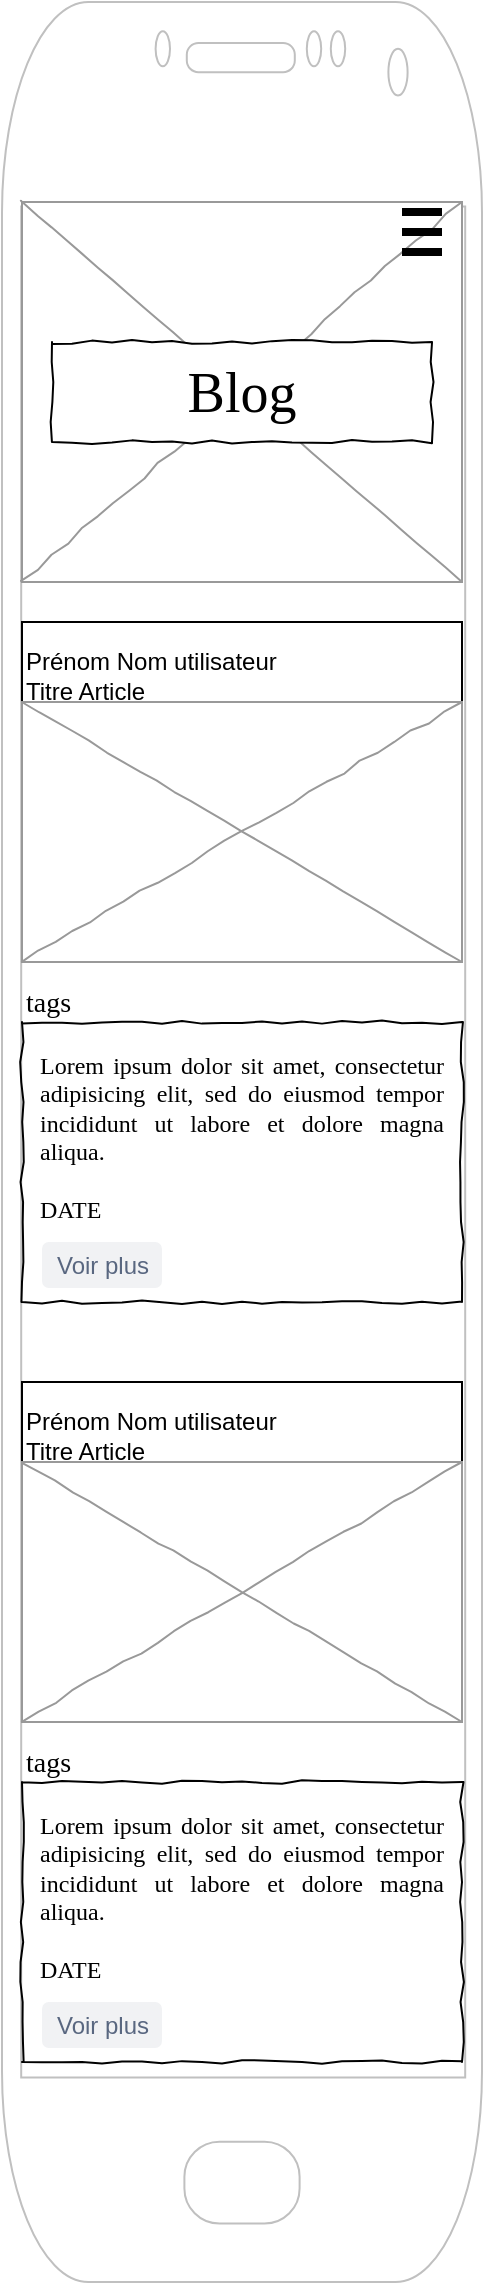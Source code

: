 <mxfile version="20.2.3" type="device"><diagram id="xnJoWgMMBiW6OhbIe6ii" name="Page-1"><mxGraphModel dx="460" dy="725" grid="1" gridSize="10" guides="1" tooltips="1" connect="1" arrows="1" fold="1" page="1" pageScale="1" pageWidth="827" pageHeight="1169" math="0" shadow="0"><root><mxCell id="0"/><mxCell id="1" parent="0"/><mxCell id="urDfWOEwDduTtySnPn44-1" value="" style="verticalLabelPosition=bottom;verticalAlign=top;html=1;shadow=0;dashed=0;strokeWidth=1;shape=mxgraph.android.phone2;strokeColor=#c0c0c0;" vertex="1" parent="1"><mxGeometry x="310" y="10" width="240" height="1140" as="geometry"/></mxCell><mxCell id="urDfWOEwDduTtySnPn44-2" value="" style="verticalLabelPosition=bottom;shadow=0;dashed=0;align=center;html=1;verticalAlign=top;strokeWidth=1;shape=mxgraph.mockup.graphics.simpleIcon;strokeColor=#999999;rounded=0;labelBackgroundColor=none;fontFamily=Verdana;fontSize=14;fontColor=#000000;comic=1;" vertex="1" parent="1"><mxGeometry x="320" y="110" width="220" height="190" as="geometry"/></mxCell><mxCell id="urDfWOEwDduTtySnPn44-3" value="Blog" style="whiteSpace=wrap;html=1;rounded=0;shadow=0;labelBackgroundColor=none;strokeWidth=1;fontFamily=Verdana;fontSize=28;align=center;comic=1;" vertex="1" parent="1"><mxGeometry x="335" y="180" width="190" height="50" as="geometry"/></mxCell><mxCell id="urDfWOEwDduTtySnPn44-4" value="" style="line;strokeWidth=4;html=1;perimeter=backbonePerimeter;points=[];outlineConnect=0;" vertex="1" parent="1"><mxGeometry x="510" y="110" width="20" height="10" as="geometry"/></mxCell><mxCell id="urDfWOEwDduTtySnPn44-5" value="" style="line;strokeWidth=4;html=1;perimeter=backbonePerimeter;points=[];outlineConnect=0;" vertex="1" parent="1"><mxGeometry x="510" y="120" width="20" height="10" as="geometry"/></mxCell><mxCell id="urDfWOEwDduTtySnPn44-6" value="" style="line;strokeWidth=4;html=1;perimeter=backbonePerimeter;points=[];outlineConnect=0;" vertex="1" parent="1"><mxGeometry x="510" y="130" width="20" height="10" as="geometry"/></mxCell><mxCell id="urDfWOEwDduTtySnPn44-7" value="&lt;br&gt;Prénom Nom utilisateur&amp;nbsp;&lt;br&gt;Titre Article&lt;br&gt;" style="rounded=0;whiteSpace=wrap;html=1;align=left;" vertex="1" parent="1"><mxGeometry x="320" y="320" width="220" height="40" as="geometry"/></mxCell><mxCell id="urDfWOEwDduTtySnPn44-8" value="" style="verticalLabelPosition=bottom;shadow=0;dashed=0;align=center;html=1;verticalAlign=top;strokeWidth=1;shape=mxgraph.mockup.graphics.simpleIcon;strokeColor=#999999;rounded=0;labelBackgroundColor=none;fontFamily=Verdana;fontSize=14;fontColor=#000000;comic=1;" vertex="1" parent="1"><mxGeometry x="320" y="360" width="220" height="130" as="geometry"/></mxCell><mxCell id="urDfWOEwDduTtySnPn44-9" value="tags" style="text;html=1;points=[];align=left;verticalAlign=top;spacingTop=-4;fontSize=14;fontFamily=Verdana" vertex="1" parent="1"><mxGeometry x="320" y="500" width="155" height="20" as="geometry"/></mxCell><mxCell id="urDfWOEwDduTtySnPn44-10" value="&lt;div style=&quot;text-align: justify&quot;&gt;&lt;span&gt;Lorem ipsum dolor sit amet, consectetur adipisicing elit, sed do eiusmod tempor incididunt ut labore et dolore magna aliqua.&amp;nbsp;&lt;/span&gt;&lt;/div&gt;&lt;div style=&quot;text-align: justify&quot;&gt;&lt;br&gt;&lt;/div&gt;&lt;div style=&quot;text-align: justify&quot;&gt;&lt;span&gt;DATE&amp;nbsp;&lt;/span&gt;&lt;/div&gt;" style="whiteSpace=wrap;html=1;rounded=0;shadow=0;labelBackgroundColor=none;strokeWidth=1;fillColor=none;fontFamily=Verdana;fontSize=12;align=center;verticalAlign=top;spacing=10;comic=1;" vertex="1" parent="1"><mxGeometry x="320" y="520" width="220" height="140" as="geometry"/></mxCell><mxCell id="urDfWOEwDduTtySnPn44-22" value="Voir plus" style="rounded=1;fillColor=#F1F2F4;strokeColor=none;html=1;fontColor=#596780;align=center;verticalAlign=middle;fontStyle=0;fontSize=12;sketch=0;" vertex="1" parent="1"><mxGeometry x="330" y="630" width="60" height="23" as="geometry"/></mxCell><mxCell id="urDfWOEwDduTtySnPn44-34" value="&lt;br&gt;Prénom Nom utilisateur&amp;nbsp;&lt;br&gt;Titre Article&lt;br&gt;" style="rounded=0;whiteSpace=wrap;html=1;align=left;" vertex="1" parent="1"><mxGeometry x="320" y="700" width="220" height="40" as="geometry"/></mxCell><mxCell id="urDfWOEwDduTtySnPn44-35" value="" style="verticalLabelPosition=bottom;shadow=0;dashed=0;align=center;html=1;verticalAlign=top;strokeWidth=1;shape=mxgraph.mockup.graphics.simpleIcon;strokeColor=#999999;rounded=0;labelBackgroundColor=none;fontFamily=Verdana;fontSize=14;fontColor=#000000;comic=1;" vertex="1" parent="1"><mxGeometry x="320" y="740" width="220" height="130" as="geometry"/></mxCell><mxCell id="urDfWOEwDduTtySnPn44-36" value="tags" style="text;html=1;points=[];align=left;verticalAlign=top;spacingTop=-4;fontSize=14;fontFamily=Verdana" vertex="1" parent="1"><mxGeometry x="320" y="880" width="155" height="20" as="geometry"/></mxCell><mxCell id="urDfWOEwDduTtySnPn44-37" value="&lt;div style=&quot;text-align: justify&quot;&gt;&lt;span&gt;Lorem ipsum dolor sit amet, consectetur adipisicing elit, sed do eiusmod tempor incididunt ut labore et dolore magna aliqua.&amp;nbsp;&lt;/span&gt;&lt;/div&gt;&lt;div style=&quot;text-align: justify&quot;&gt;&lt;br&gt;&lt;/div&gt;&lt;div style=&quot;text-align: justify&quot;&gt;&lt;span&gt;DATE&amp;nbsp;&lt;/span&gt;&lt;/div&gt;" style="whiteSpace=wrap;html=1;rounded=0;shadow=0;labelBackgroundColor=none;strokeWidth=1;fillColor=none;fontFamily=Verdana;fontSize=12;align=center;verticalAlign=top;spacing=10;comic=1;" vertex="1" parent="1"><mxGeometry x="320" y="900" width="220" height="140" as="geometry"/></mxCell><mxCell id="urDfWOEwDduTtySnPn44-38" value="Voir plus" style="rounded=1;fillColor=#F1F2F4;strokeColor=none;html=1;fontColor=#596780;align=center;verticalAlign=middle;fontStyle=0;fontSize=12;sketch=0;" vertex="1" parent="1"><mxGeometry x="330" y="1010" width="60" height="23" as="geometry"/></mxCell></root></mxGraphModel></diagram></mxfile>